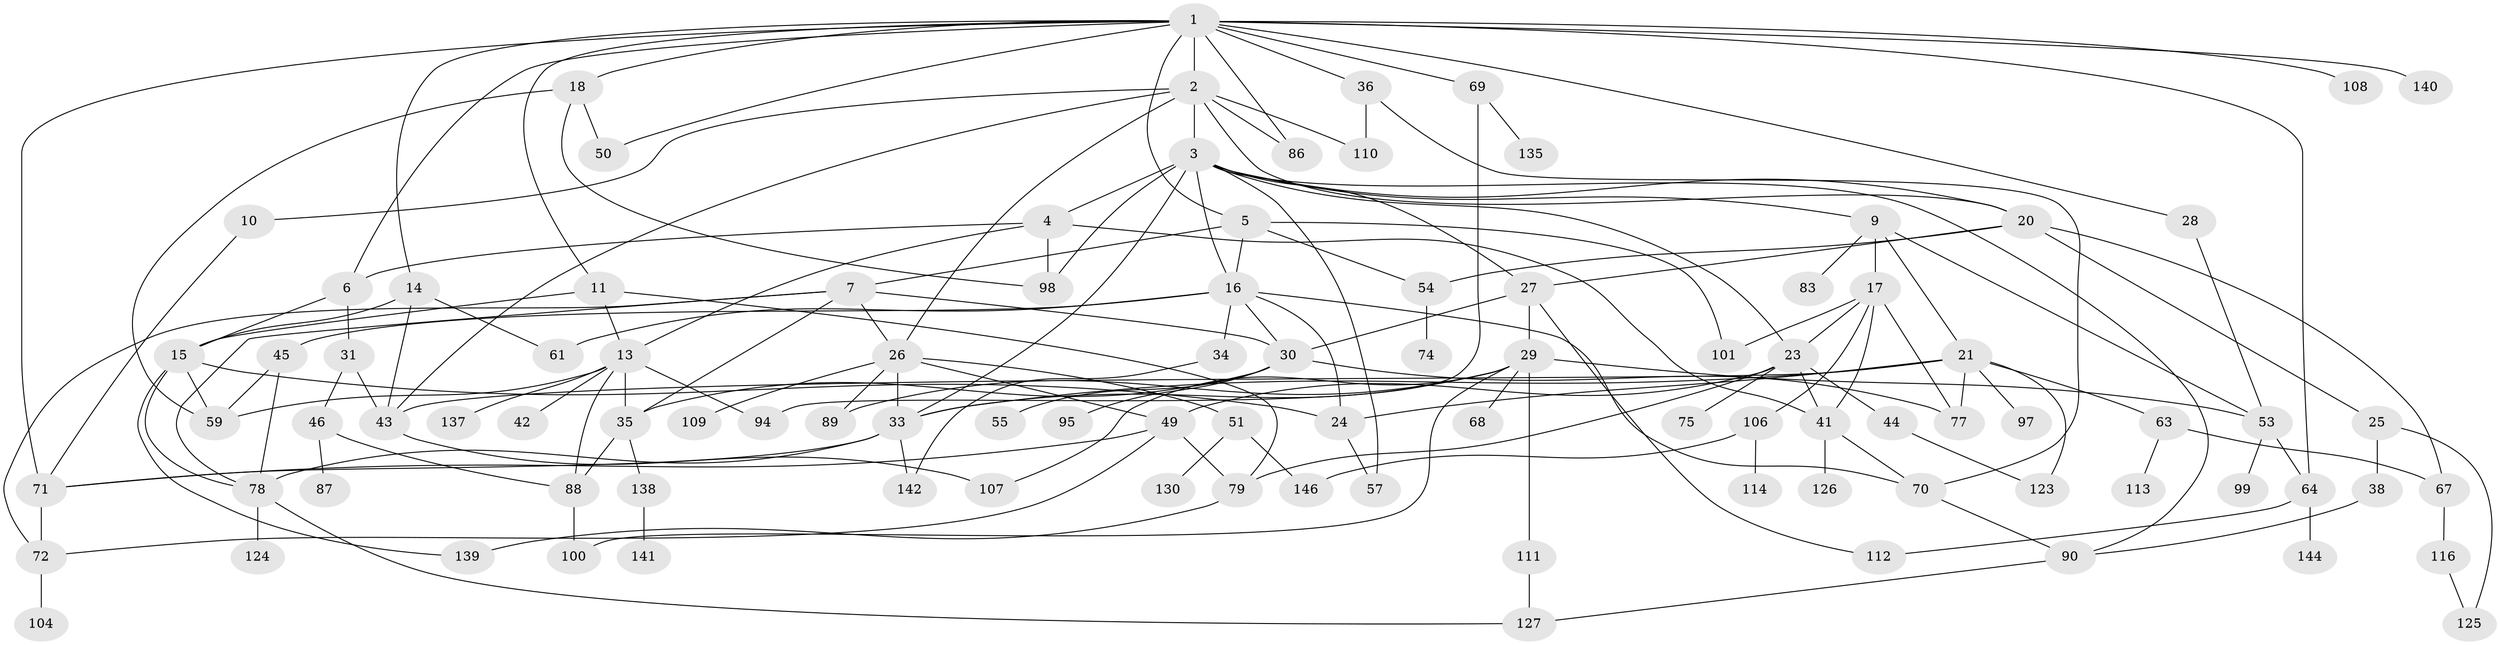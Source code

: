 // original degree distribution, {11: 0.00684931506849315, 7: 0.02054794520547945, 9: 0.00684931506849315, 5: 0.0958904109589041, 4: 0.14383561643835616, 2: 0.23972602739726026, 3: 0.2191780821917808, 6: 0.0410958904109589, 1: 0.22602739726027396}
// Generated by graph-tools (version 1.1) at 2025/10/02/27/25 16:10:55]
// undirected, 99 vertices, 168 edges
graph export_dot {
graph [start="1"]
  node [color=gray90,style=filled];
  1 [super="+12"];
  2 [super="+8"];
  3 [super="+76"];
  4;
  5 [super="+120"];
  6 [super="+19"];
  7 [super="+73"];
  9;
  10;
  11 [super="+105"];
  13 [super="+39"];
  14 [super="+118"];
  15 [super="+37"];
  16 [super="+40"];
  17 [super="+47"];
  18 [super="+80"];
  20 [super="+56"];
  21 [super="+22"];
  23 [super="+58"];
  24;
  25;
  26 [super="+52"];
  27 [super="+65"];
  28;
  29 [super="+81"];
  30 [super="+32"];
  31;
  33 [super="+93"];
  34 [super="+143"];
  35 [super="+48"];
  36 [super="+103"];
  38 [super="+119"];
  41 [super="+62"];
  42;
  43;
  44;
  45;
  46 [super="+60"];
  49 [super="+66"];
  50 [super="+129"];
  51 [super="+122"];
  53 [super="+91"];
  54;
  55;
  57 [super="+145"];
  59 [super="+96"];
  61;
  63;
  64;
  67 [super="+84"];
  68 [super="+128"];
  69 [super="+85"];
  70;
  71 [super="+131"];
  72 [super="+82"];
  74 [super="+132"];
  75;
  77 [super="+102"];
  78 [super="+133"];
  79 [super="+115"];
  83;
  86 [super="+134"];
  87;
  88;
  89 [super="+92"];
  90;
  94 [super="+121"];
  95;
  97;
  98;
  99;
  100;
  101;
  104;
  106;
  107 [super="+117"];
  108;
  109;
  110;
  111;
  112;
  113;
  114;
  116;
  123 [super="+136"];
  124;
  125;
  126;
  127;
  130;
  135;
  137;
  138;
  139;
  140;
  141;
  142;
  144;
  146;
  1 -- 2;
  1 -- 5;
  1 -- 11;
  1 -- 14;
  1 -- 28;
  1 -- 36;
  1 -- 50;
  1 -- 69;
  1 -- 108;
  1 -- 86;
  1 -- 64;
  1 -- 18;
  1 -- 71;
  1 -- 140;
  1 -- 6;
  2 -- 3;
  2 -- 10;
  2 -- 86;
  2 -- 110;
  2 -- 43;
  2 -- 26;
  2 -- 20;
  3 -- 4;
  3 -- 9;
  3 -- 27;
  3 -- 90;
  3 -- 57;
  3 -- 33;
  3 -- 23;
  3 -- 16;
  3 -- 98;
  3 -- 20;
  4 -- 6;
  4 -- 98;
  4 -- 41;
  4 -- 13;
  5 -- 7;
  5 -- 16;
  5 -- 101;
  5 -- 54;
  6 -- 31;
  6 -- 15;
  7 -- 30;
  7 -- 72;
  7 -- 78;
  7 -- 26;
  7 -- 35;
  9 -- 17;
  9 -- 21;
  9 -- 83;
  9 -- 53;
  10 -- 71;
  11 -- 13;
  11 -- 15;
  11 -- 79;
  13 -- 42;
  13 -- 88;
  13 -- 35;
  13 -- 137;
  13 -- 59;
  13 -- 94;
  14 -- 43;
  14 -- 61;
  14 -- 15;
  15 -- 24;
  15 -- 78;
  15 -- 59;
  15 -- 139;
  16 -- 34;
  16 -- 45;
  16 -- 61;
  16 -- 24;
  16 -- 70;
  16 -- 30;
  17 -- 23;
  17 -- 41;
  17 -- 101;
  17 -- 106;
  17 -- 77;
  18 -- 50;
  18 -- 98;
  18 -- 59;
  20 -- 25;
  20 -- 54;
  20 -- 67;
  20 -- 27;
  21 -- 63;
  21 -- 97;
  21 -- 43;
  21 -- 33;
  21 -- 24;
  21 -- 123;
  21 -- 77;
  23 -- 44;
  23 -- 49;
  23 -- 75;
  23 -- 41;
  23 -- 79;
  24 -- 57;
  25 -- 38;
  25 -- 125;
  26 -- 51;
  26 -- 89;
  26 -- 109;
  26 -- 33;
  26 -- 49;
  27 -- 29;
  27 -- 112;
  27 -- 30;
  28 -- 53;
  29 -- 68;
  29 -- 33;
  29 -- 100;
  29 -- 89;
  29 -- 107;
  29 -- 111;
  29 -- 53;
  30 -- 95;
  30 -- 35;
  30 -- 55;
  30 -- 77;
  31 -- 46;
  31 -- 43;
  33 -- 71;
  33 -- 142;
  33 -- 78;
  34 -- 142;
  35 -- 88;
  35 -- 138;
  36 -- 70;
  36 -- 110;
  38 -- 90;
  41 -- 126;
  41 -- 70;
  43 -- 107;
  44 -- 123;
  45 -- 59;
  45 -- 78;
  46 -- 88;
  46 -- 87;
  49 -- 79;
  49 -- 71;
  49 -- 72;
  51 -- 130;
  51 -- 146;
  53 -- 64;
  53 -- 99;
  54 -- 74;
  63 -- 113;
  63 -- 67;
  64 -- 144;
  64 -- 112;
  67 -- 116;
  69 -- 135;
  69 -- 94;
  70 -- 90;
  71 -- 72;
  72 -- 104;
  78 -- 124;
  78 -- 127;
  79 -- 139;
  88 -- 100;
  90 -- 127;
  106 -- 114;
  106 -- 146;
  111 -- 127;
  116 -- 125;
  138 -- 141;
}
